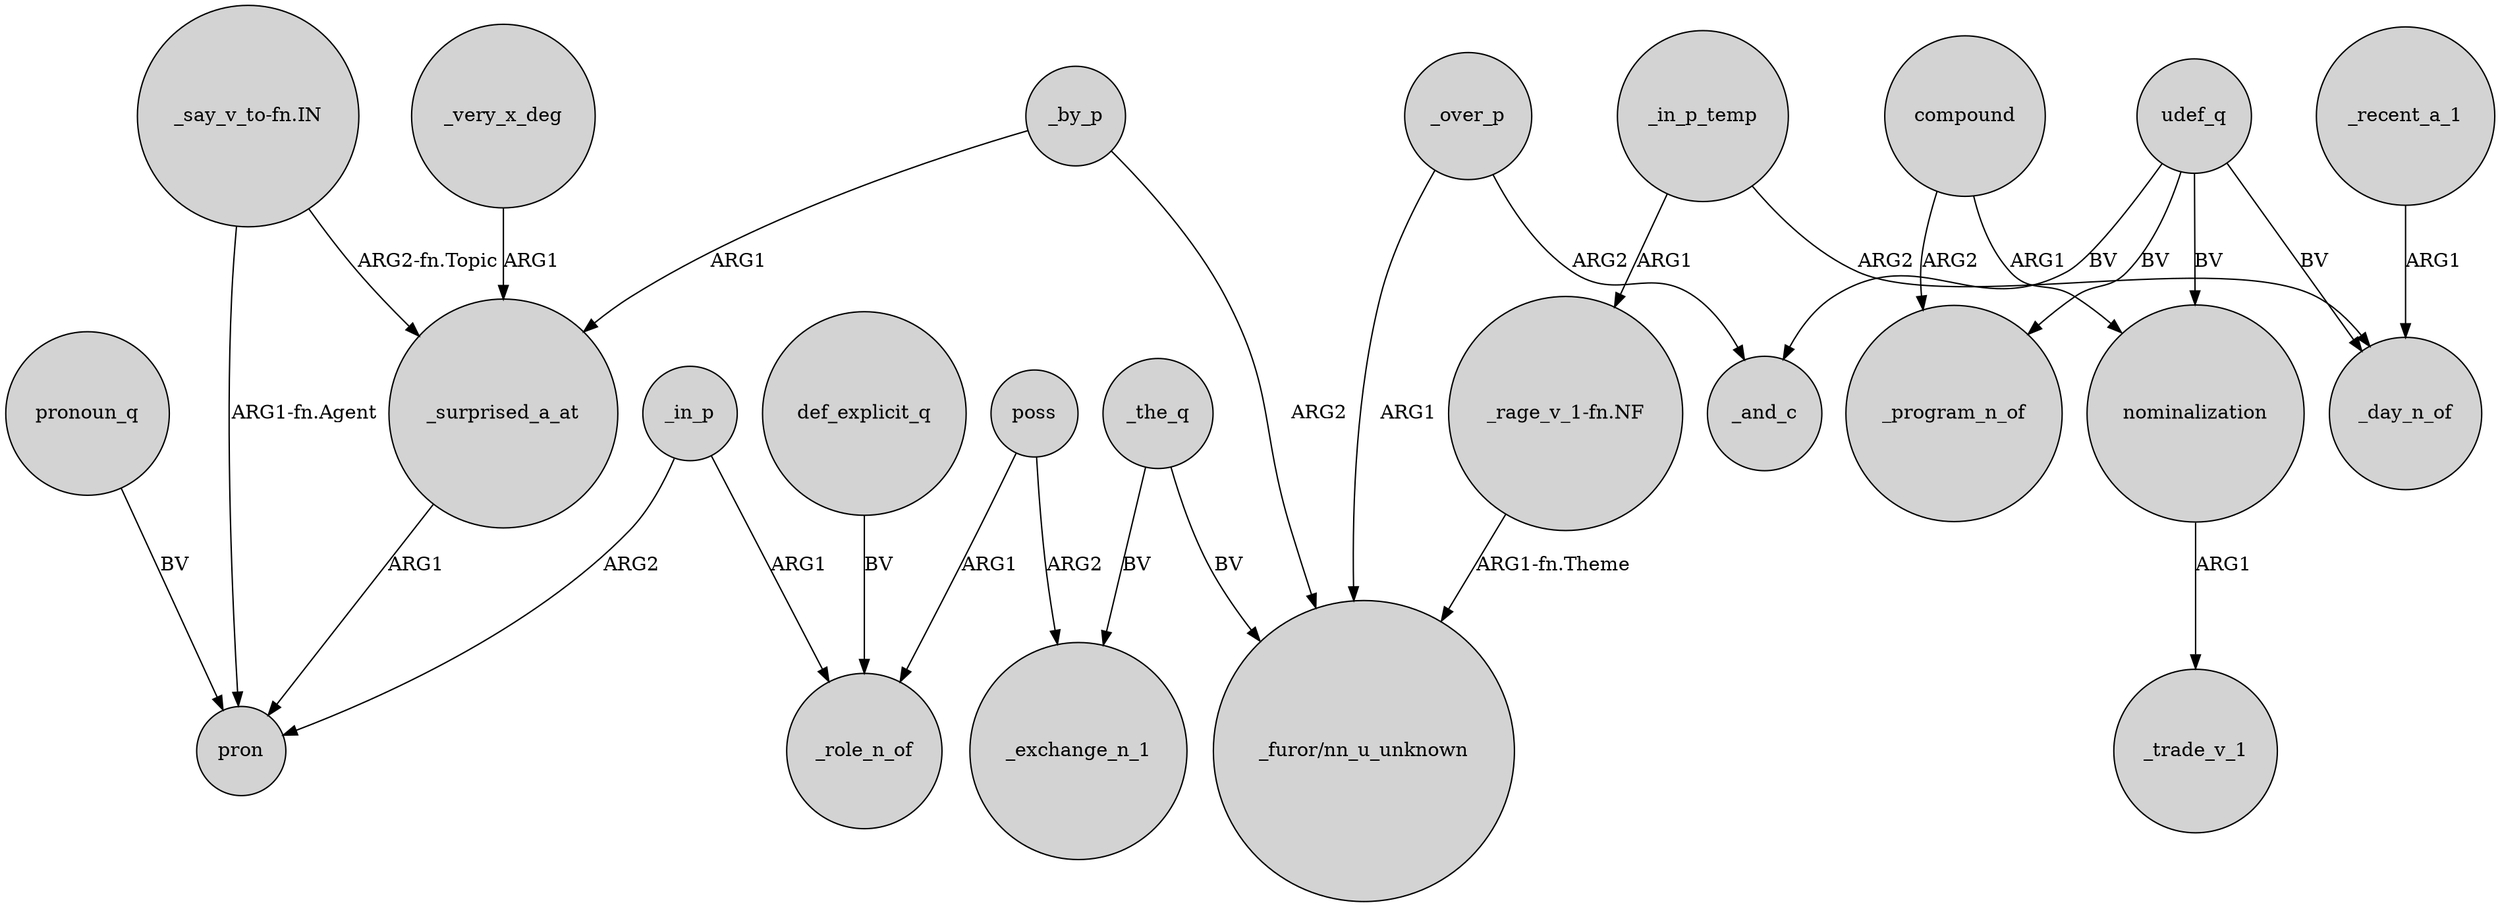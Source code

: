 digraph {
	node [shape=circle style=filled]
	"_say_v_to-fn.IN" -> _surprised_a_at [label="ARG2-fn.Topic"]
	compound -> _program_n_of [label=ARG2]
	udef_q -> _program_n_of [label=BV]
	udef_q -> _day_n_of [label=BV]
	_over_p -> "_furor/nn_u_unknown" [label=ARG1]
	_by_p -> "_furor/nn_u_unknown" [label=ARG2]
	nominalization -> _trade_v_1 [label=ARG1]
	"_rage_v_1-fn.NF" -> "_furor/nn_u_unknown" [label="ARG1-fn.Theme"]
	poss -> _role_n_of [label=ARG1]
	_recent_a_1 -> _day_n_of [label=ARG1]
	_by_p -> _surprised_a_at [label=ARG1]
	pronoun_q -> pron [label=BV]
	_in_p_temp -> _day_n_of [label=ARG2]
	udef_q -> nominalization [label=BV]
	poss -> _exchange_n_1 [label=ARG2]
	_surprised_a_at -> pron [label=ARG1]
	"_say_v_to-fn.IN" -> pron [label="ARG1-fn.Agent"]
	def_explicit_q -> _role_n_of [label=BV]
	_over_p -> _and_c [label=ARG2]
	_in_p_temp -> "_rage_v_1-fn.NF" [label=ARG1]
	udef_q -> _and_c [label=BV]
	compound -> nominalization [label=ARG1]
	_in_p -> _role_n_of [label=ARG1]
	_in_p -> pron [label=ARG2]
	_the_q -> _exchange_n_1 [label=BV]
	_the_q -> "_furor/nn_u_unknown" [label=BV]
	_very_x_deg -> _surprised_a_at [label=ARG1]
}
